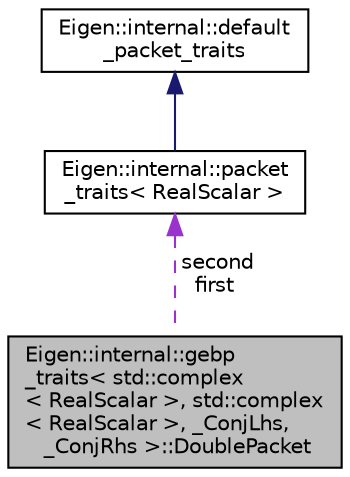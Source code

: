 digraph "Eigen::internal::gebp_traits&lt; std::complex&lt; RealScalar &gt;, std::complex&lt; RealScalar &gt;, _ConjLhs, _ConjRhs &gt;::DoublePacket"
{
  edge [fontname="Helvetica",fontsize="10",labelfontname="Helvetica",labelfontsize="10"];
  node [fontname="Helvetica",fontsize="10",shape=record];
  Node1 [label="Eigen::internal::gebp\l_traits\< std::complex\l\< RealScalar \>, std::complex\l\< RealScalar \>, _ConjLhs,\l _ConjRhs \>::DoublePacket",height=0.2,width=0.4,color="black", fillcolor="grey75", style="filled", fontcolor="black"];
  Node2 -> Node1 [dir="back",color="darkorchid3",fontsize="10",style="dashed",label=" second\nfirst" ,fontname="Helvetica"];
  Node2 [label="Eigen::internal::packet\l_traits\< RealScalar \>",height=0.2,width=0.4,color="black", fillcolor="white", style="filled",URL="$struct_eigen_1_1internal_1_1packet__traits.html"];
  Node3 -> Node2 [dir="back",color="midnightblue",fontsize="10",style="solid",fontname="Helvetica"];
  Node3 [label="Eigen::internal::default\l_packet_traits",height=0.2,width=0.4,color="black", fillcolor="white", style="filled",URL="$struct_eigen_1_1internal_1_1default__packet__traits.html"];
}
